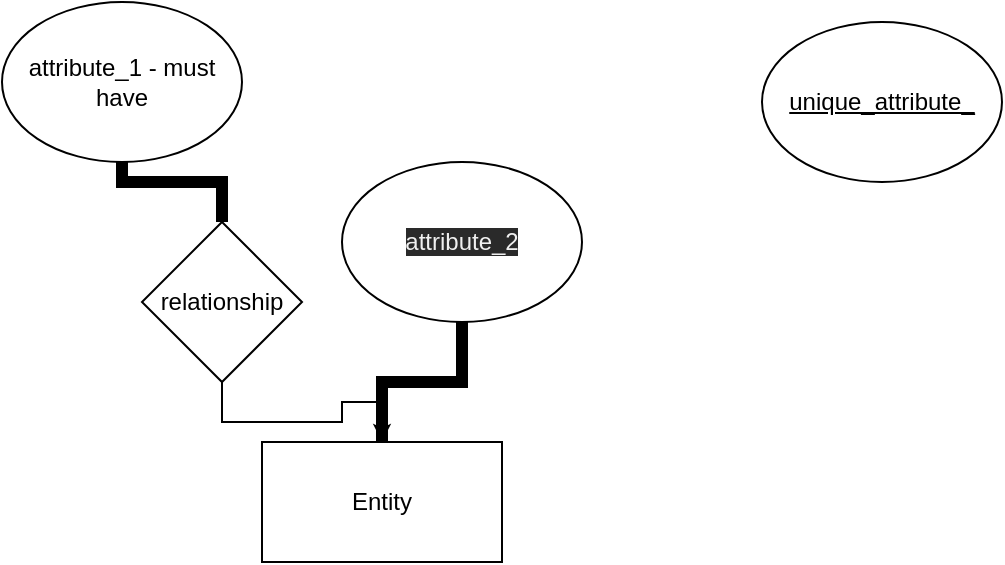 <mxfile>
    <diagram id="vntJZZSCy9UgnHDo2C5D" name="Page-1">
        <mxGraphModel dx="1614" dy="413" grid="1" gridSize="10" guides="1" tooltips="1" connect="1" arrows="1" fold="1" page="1" pageScale="1" pageWidth="850" pageHeight="1100" math="0" shadow="0">
            <root>
                <mxCell id="0"/>
                <mxCell id="1" parent="0"/>
                <mxCell id="3" value="Entity" style="rounded=0;whiteSpace=wrap;html=1;" parent="1" vertex="1">
                    <mxGeometry x="280" y="480" width="120" height="60" as="geometry"/>
                </mxCell>
                <mxCell id="4" value="attribute_1 - must have" style="ellipse;whiteSpace=wrap;html=1;" parent="1" vertex="1">
                    <mxGeometry x="150" y="260" width="120" height="80" as="geometry"/>
                </mxCell>
                <mxCell id="11" value="" style="edgeStyle=orthogonalEdgeStyle;rounded=0;orthogonalLoop=1;jettySize=auto;html=1;endArrow=none;endFill=0;strokeWidth=6;" edge="1" parent="1" source="5" target="3">
                    <mxGeometry relative="1" as="geometry">
                        <Array as="points">
                            <mxPoint x="380" y="450"/>
                            <mxPoint x="340" y="450"/>
                        </Array>
                    </mxGeometry>
                </mxCell>
                <mxCell id="5" value="&lt;span style=&quot;color: rgb(240 , 240 , 240) ; font-family: &amp;#34;helvetica&amp;#34; ; font-size: 12px ; font-style: normal ; font-weight: 400 ; letter-spacing: normal ; text-align: center ; text-indent: 0px ; text-transform: none ; word-spacing: 0px ; background-color: rgb(42 , 42 , 42) ; display: inline ; float: none&quot;&gt;attribute_2&lt;/span&gt;" style="ellipse;whiteSpace=wrap;html=1;" parent="1" vertex="1">
                    <mxGeometry x="320" y="340" width="120" height="80" as="geometry"/>
                </mxCell>
                <mxCell id="8" value="" style="edgeStyle=orthogonalEdgeStyle;rounded=0;orthogonalLoop=1;jettySize=auto;html=1;" parent="1" source="6" target="3" edge="1">
                    <mxGeometry relative="1" as="geometry"/>
                </mxCell>
                <mxCell id="9" value="" style="edgeStyle=orthogonalEdgeStyle;rounded=0;orthogonalLoop=1;jettySize=auto;html=1;strokeWidth=6;endArrow=none;endFill=0;" parent="1" source="6" target="4" edge="1">
                    <mxGeometry relative="1" as="geometry"/>
                </mxCell>
                <mxCell id="6" value="relationship" style="rhombus;whiteSpace=wrap;html=1;" parent="1" vertex="1">
                    <mxGeometry x="220" y="370" width="80" height="80" as="geometry"/>
                </mxCell>
                <mxCell id="10" value="&lt;font face=&quot;helvetica&quot;&gt;&lt;u&gt;unique_attribute_&lt;/u&gt;&lt;/font&gt;" style="ellipse;whiteSpace=wrap;html=1;" vertex="1" parent="1">
                    <mxGeometry x="530" y="270" width="120" height="80" as="geometry"/>
                </mxCell>
            </root>
        </mxGraphModel>
    </diagram>
</mxfile>